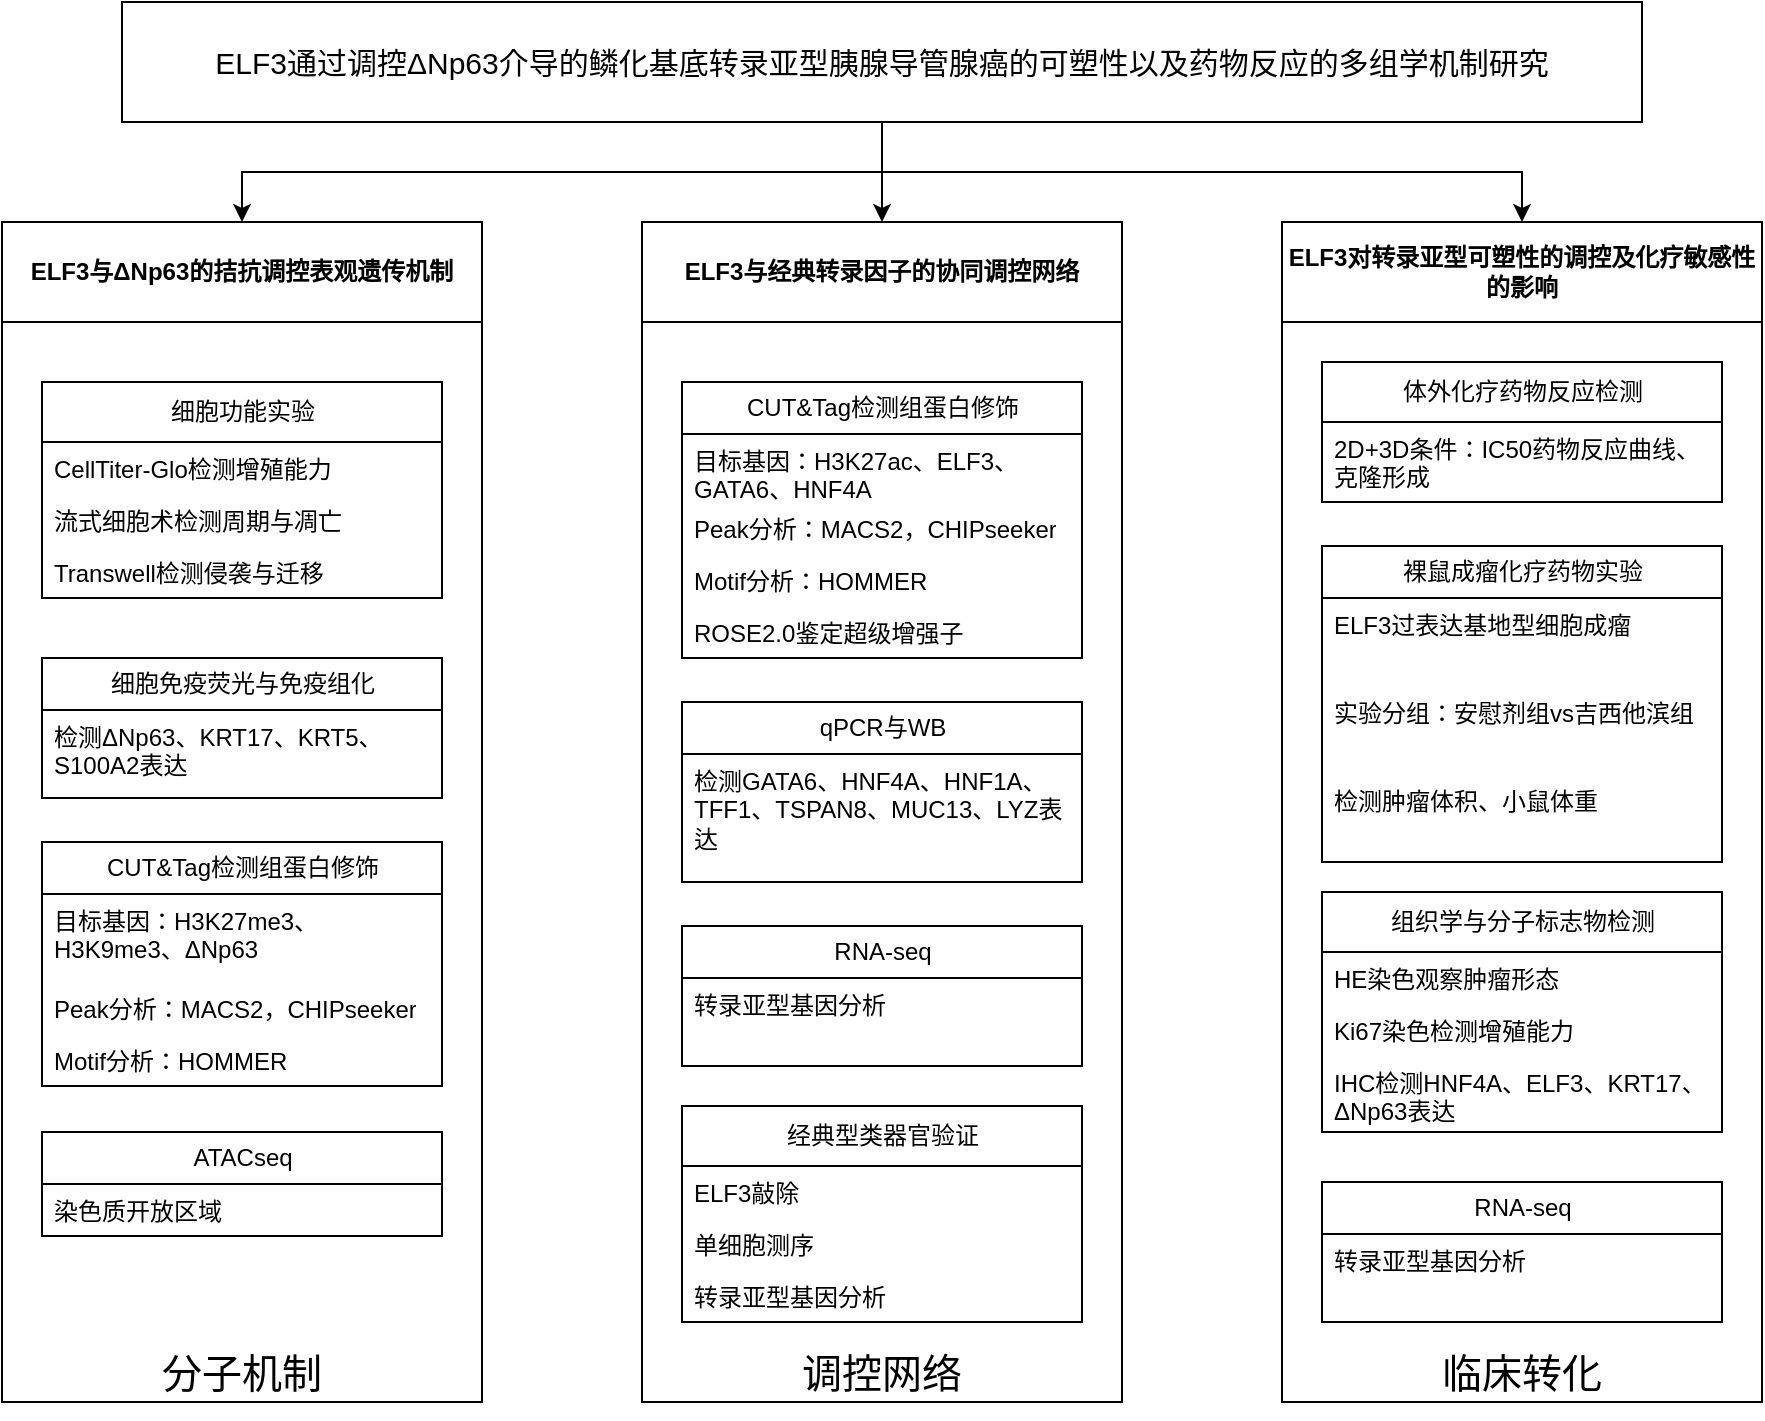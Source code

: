 <mxfile version="26.1.0">
  <diagram id="C5RBs43oDa-KdzZeNtuy" name="Page-1">
    <mxGraphModel dx="1194" dy="661" grid="1" gridSize="10" guides="1" tooltips="1" connect="1" arrows="1" fold="1" page="1" pageScale="1" pageWidth="827" pageHeight="1169" math="0" shadow="0">
      <root>
        <mxCell id="WIyWlLk6GJQsqaUBKTNV-0" />
        <mxCell id="WIyWlLk6GJQsqaUBKTNV-1" parent="WIyWlLk6GJQsqaUBKTNV-0" />
        <mxCell id="tnzwanF5Vy6JVnjVZYrW-280" value="调控网络" style="rounded=0;whiteSpace=wrap;html=1;fontSize=20;verticalAlign=bottom;" parent="WIyWlLk6GJQsqaUBKTNV-1" vertex="1">
          <mxGeometry x="360" y="180" width="240" height="540" as="geometry" />
        </mxCell>
        <mxCell id="tnzwanF5Vy6JVnjVZYrW-281" value="临床转化" style="rounded=0;whiteSpace=wrap;html=1;fontSize=20;verticalAlign=bottom;" parent="WIyWlLk6GJQsqaUBKTNV-1" vertex="1">
          <mxGeometry x="680" y="180" width="240" height="540" as="geometry" />
        </mxCell>
        <mxCell id="tnzwanF5Vy6JVnjVZYrW-266" value="分子机制" style="rounded=0;whiteSpace=wrap;html=1;fontSize=20;verticalAlign=bottom;" parent="WIyWlLk6GJQsqaUBKTNV-1" vertex="1">
          <mxGeometry x="40" y="180" width="240" height="540" as="geometry" />
        </mxCell>
        <mxCell id="tnzwanF5Vy6JVnjVZYrW-215" value="细胞功能实验" style="swimlane;fontStyle=0;childLayout=stackLayout;horizontal=1;startSize=30;fillColor=none;horizontalStack=0;resizeParent=1;resizeParentMax=0;resizeLast=0;collapsible=1;marginBottom=0;html=1;textDirection=rtl;fontSize=12;" parent="WIyWlLk6GJQsqaUBKTNV-1" vertex="1">
          <mxGeometry x="60" y="210" width="200" height="108" as="geometry" />
        </mxCell>
        <mxCell id="tnzwanF5Vy6JVnjVZYrW-216" value="CellTiter-Glo检测增殖能力" style="text;strokeColor=none;fillColor=none;align=left;verticalAlign=top;spacingLeft=4;spacingRight=4;overflow=hidden;rotatable=0;points=[[0,0.5],[1,0.5]];portConstraint=eastwest;whiteSpace=wrap;html=1;fontSize=12;" parent="tnzwanF5Vy6JVnjVZYrW-215" vertex="1">
          <mxGeometry y="30" width="200" height="26" as="geometry" />
        </mxCell>
        <mxCell id="tnzwanF5Vy6JVnjVZYrW-217" value="流式细胞术检测周期与凋亡" style="text;strokeColor=none;fillColor=none;align=left;verticalAlign=top;spacingLeft=4;spacingRight=4;overflow=hidden;rotatable=0;points=[[0,0.5],[1,0.5]];portConstraint=eastwest;whiteSpace=wrap;html=1;fontSize=12;" parent="tnzwanF5Vy6JVnjVZYrW-215" vertex="1">
          <mxGeometry y="56" width="200" height="26" as="geometry" />
        </mxCell>
        <mxCell id="tnzwanF5Vy6JVnjVZYrW-218" value="Transwell检测侵袭与迁移" style="text;strokeColor=none;fillColor=none;align=left;verticalAlign=top;spacingLeft=4;spacingRight=4;overflow=hidden;rotatable=0;points=[[0,0.5],[1,0.5]];portConstraint=eastwest;whiteSpace=wrap;html=1;fontSize=12;" parent="tnzwanF5Vy6JVnjVZYrW-215" vertex="1">
          <mxGeometry y="82" width="200" height="26" as="geometry" />
        </mxCell>
        <mxCell id="tnzwanF5Vy6JVnjVZYrW-219" value="细胞免疫荧光与免疫组化" style="swimlane;fontStyle=0;childLayout=stackLayout;horizontal=1;startSize=26;fillColor=none;horizontalStack=0;resizeParent=1;resizeParentMax=0;resizeLast=0;collapsible=1;marginBottom=0;html=1;fontSize=12;" parent="WIyWlLk6GJQsqaUBKTNV-1" vertex="1">
          <mxGeometry x="60" y="348" width="200" height="70" as="geometry" />
        </mxCell>
        <mxCell id="tnzwanF5Vy6JVnjVZYrW-220" value="检测ΔNp63、KRT17、KRT5、S100A2表达" style="text;strokeColor=none;fillColor=none;align=left;verticalAlign=top;spacingLeft=4;spacingRight=4;overflow=hidden;rotatable=0;points=[[0,0.5],[1,0.5]];portConstraint=eastwest;whiteSpace=wrap;html=1;fontSize=12;" parent="tnzwanF5Vy6JVnjVZYrW-219" vertex="1">
          <mxGeometry y="26" width="200" height="44" as="geometry" />
        </mxCell>
        <mxCell id="tnzwanF5Vy6JVnjVZYrW-223" value="CUT&amp;amp;Tag检测组蛋白修饰" style="swimlane;fontStyle=0;childLayout=stackLayout;horizontal=1;startSize=26;fillColor=none;horizontalStack=0;resizeParent=1;resizeParentMax=0;resizeLast=0;collapsible=1;marginBottom=0;html=1;fontSize=12;" parent="WIyWlLk6GJQsqaUBKTNV-1" vertex="1">
          <mxGeometry x="60" y="440" width="200" height="122" as="geometry" />
        </mxCell>
        <mxCell id="tnzwanF5Vy6JVnjVZYrW-224" value="目标基因：H3K27me3、H3K9me3、ΔNp63" style="text;strokeColor=none;fillColor=none;align=left;verticalAlign=top;spacingLeft=4;spacingRight=4;overflow=hidden;rotatable=0;points=[[0,0.5],[1,0.5]];portConstraint=eastwest;whiteSpace=wrap;html=1;fontSize=12;" parent="tnzwanF5Vy6JVnjVZYrW-223" vertex="1">
          <mxGeometry y="26" width="200" height="44" as="geometry" />
        </mxCell>
        <mxCell id="tnzwanF5Vy6JVnjVZYrW-225" value="Peak分析：MACS2，CHIPseeker" style="text;strokeColor=none;fillColor=none;align=left;verticalAlign=top;spacingLeft=4;spacingRight=4;overflow=hidden;rotatable=0;points=[[0,0.5],[1,0.5]];portConstraint=eastwest;whiteSpace=wrap;html=1;fontSize=12;" parent="tnzwanF5Vy6JVnjVZYrW-223" vertex="1">
          <mxGeometry y="70" width="200" height="26" as="geometry" />
        </mxCell>
        <mxCell id="tnzwanF5Vy6JVnjVZYrW-241" value="Motif分析：HOMMER" style="text;strokeColor=none;fillColor=none;align=left;verticalAlign=top;spacingLeft=4;spacingRight=4;overflow=hidden;rotatable=0;points=[[0,0.5],[1,0.5]];portConstraint=eastwest;whiteSpace=wrap;html=1;fontSize=12;" parent="tnzwanF5Vy6JVnjVZYrW-223" vertex="1">
          <mxGeometry y="96" width="200" height="26" as="geometry" />
        </mxCell>
        <mxCell id="tnzwanF5Vy6JVnjVZYrW-228" value="ATACseq" style="swimlane;fontStyle=0;childLayout=stackLayout;horizontal=1;startSize=26;fillColor=none;horizontalStack=0;resizeParent=1;resizeParentMax=0;resizeLast=0;collapsible=1;marginBottom=0;html=1;fontSize=12;" parent="WIyWlLk6GJQsqaUBKTNV-1" vertex="1">
          <mxGeometry x="60" y="585" width="200" height="52" as="geometry" />
        </mxCell>
        <mxCell id="tnzwanF5Vy6JVnjVZYrW-229" value="染色质开放区域" style="text;strokeColor=none;fillColor=none;align=left;verticalAlign=top;spacingLeft=4;spacingRight=4;overflow=hidden;rotatable=0;points=[[0,0.5],[1,0.5]];portConstraint=eastwest;whiteSpace=wrap;html=1;fontSize=12;" parent="tnzwanF5Vy6JVnjVZYrW-228" vertex="1">
          <mxGeometry y="26" width="200" height="26" as="geometry" />
        </mxCell>
        <mxCell id="tnzwanF5Vy6JVnjVZYrW-233" value="&lt;span class=&quot;notion-enable-hover&quot; data-token-index=&quot;0&quot; style=&quot;font-weight:600&quot;&gt;ELF3与ΔNp63的拮抗调控表观遗传机制&lt;/span&gt;" style="rounded=0;whiteSpace=wrap;html=1;fontSize=12;" parent="WIyWlLk6GJQsqaUBKTNV-1" vertex="1">
          <mxGeometry x="40" y="130" width="240" height="50" as="geometry" />
        </mxCell>
        <mxCell id="tnzwanF5Vy6JVnjVZYrW-234" value="&lt;span class=&quot;notion-enable-hover&quot; data-token-index=&quot;0&quot; style=&quot;font-weight:600&quot;&gt;ELF3与经典转录因子的协同调控网络&lt;/span&gt;" style="rounded=0;whiteSpace=wrap;html=1;fontSize=12;" parent="WIyWlLk6GJQsqaUBKTNV-1" vertex="1">
          <mxGeometry x="360" y="130" width="240" height="50" as="geometry" />
        </mxCell>
        <mxCell id="tnzwanF5Vy6JVnjVZYrW-235" value="&lt;span class=&quot;notion-enable-hover&quot; data-token-index=&quot;0&quot; style=&quot;font-weight:600&quot;&gt;ELF3对转录亚型可塑性的调控及化疗敏感性的影响&lt;/span&gt;" style="rounded=0;whiteSpace=wrap;html=1;fontSize=12;" parent="WIyWlLk6GJQsqaUBKTNV-1" vertex="1">
          <mxGeometry x="680" y="130" width="240" height="50" as="geometry" />
        </mxCell>
        <mxCell id="tnzwanF5Vy6JVnjVZYrW-282" style="edgeStyle=orthogonalEdgeStyle;rounded=0;orthogonalLoop=1;jettySize=auto;html=1;exitX=0.5;exitY=1;exitDx=0;exitDy=0;entryX=0.5;entryY=0;entryDx=0;entryDy=0;" parent="WIyWlLk6GJQsqaUBKTNV-1" source="tnzwanF5Vy6JVnjVZYrW-236" target="tnzwanF5Vy6JVnjVZYrW-233" edge="1">
          <mxGeometry relative="1" as="geometry" />
        </mxCell>
        <mxCell id="tnzwanF5Vy6JVnjVZYrW-283" style="edgeStyle=orthogonalEdgeStyle;rounded=0;orthogonalLoop=1;jettySize=auto;html=1;exitX=0.5;exitY=1;exitDx=0;exitDy=0;" parent="WIyWlLk6GJQsqaUBKTNV-1" source="tnzwanF5Vy6JVnjVZYrW-236" target="tnzwanF5Vy6JVnjVZYrW-235" edge="1">
          <mxGeometry relative="1" as="geometry" />
        </mxCell>
        <mxCell id="tnzwanF5Vy6JVnjVZYrW-284" style="edgeStyle=orthogonalEdgeStyle;rounded=0;orthogonalLoop=1;jettySize=auto;html=1;exitX=0.5;exitY=1;exitDx=0;exitDy=0;entryX=0.5;entryY=0;entryDx=0;entryDy=0;" parent="WIyWlLk6GJQsqaUBKTNV-1" source="tnzwanF5Vy6JVnjVZYrW-236" target="tnzwanF5Vy6JVnjVZYrW-234" edge="1">
          <mxGeometry relative="1" as="geometry">
            <Array as="points">
              <mxPoint x="480" y="80" />
            </Array>
          </mxGeometry>
        </mxCell>
        <mxCell id="tnzwanF5Vy6JVnjVZYrW-236" value="ELF3通过调控ΔNp63介导的鳞化基底转录亚型胰腺导管腺癌的可塑性以及药物反应的多组学机制研究" style="rounded=0;whiteSpace=wrap;html=1;fontSize=15;" parent="WIyWlLk6GJQsqaUBKTNV-1" vertex="1">
          <mxGeometry x="100" y="20" width="760" height="60" as="geometry" />
        </mxCell>
        <mxCell id="tnzwanF5Vy6JVnjVZYrW-237" value="CUT&amp;amp;Tag检测组蛋白修饰" style="swimlane;fontStyle=0;childLayout=stackLayout;horizontal=1;startSize=26;fillColor=none;horizontalStack=0;resizeParent=1;resizeParentMax=0;resizeLast=0;collapsible=1;marginBottom=0;html=1;fontSize=12;" parent="WIyWlLk6GJQsqaUBKTNV-1" vertex="1">
          <mxGeometry x="380" y="210" width="200" height="138" as="geometry" />
        </mxCell>
        <mxCell id="tnzwanF5Vy6JVnjVZYrW-238" value="目标基因：H3K27ac、ELF3、GATA6、HNF4A" style="text;strokeColor=none;fillColor=none;align=left;verticalAlign=top;spacingLeft=4;spacingRight=4;overflow=hidden;rotatable=0;points=[[0,0.5],[1,0.5]];portConstraint=eastwest;whiteSpace=wrap;html=1;fontSize=12;" parent="tnzwanF5Vy6JVnjVZYrW-237" vertex="1">
          <mxGeometry y="26" width="200" height="34" as="geometry" />
        </mxCell>
        <mxCell id="tnzwanF5Vy6JVnjVZYrW-239" value="Peak分析：MACS2，CHIPseeker" style="text;strokeColor=none;fillColor=none;align=left;verticalAlign=top;spacingLeft=4;spacingRight=4;overflow=hidden;rotatable=0;points=[[0,0.5],[1,0.5]];portConstraint=eastwest;whiteSpace=wrap;html=1;fontSize=12;" parent="tnzwanF5Vy6JVnjVZYrW-237" vertex="1">
          <mxGeometry y="60" width="200" height="26" as="geometry" />
        </mxCell>
        <mxCell id="tnzwanF5Vy6JVnjVZYrW-243" value="Motif分析：HOMMER" style="text;strokeColor=none;fillColor=none;align=left;verticalAlign=top;spacingLeft=4;spacingRight=4;overflow=hidden;rotatable=0;points=[[0,0.5],[1,0.5]];portConstraint=eastwest;whiteSpace=wrap;html=1;fontSize=12;" parent="tnzwanF5Vy6JVnjVZYrW-237" vertex="1">
          <mxGeometry y="86" width="200" height="26" as="geometry" />
        </mxCell>
        <mxCell id="tnzwanF5Vy6JVnjVZYrW-240" value="ROSE2.0鉴定超级增强子" style="text;strokeColor=none;fillColor=none;align=left;verticalAlign=top;spacingLeft=4;spacingRight=4;overflow=hidden;rotatable=0;points=[[0,0.5],[1,0.5]];portConstraint=eastwest;whiteSpace=wrap;html=1;fontSize=12;" parent="tnzwanF5Vy6JVnjVZYrW-237" vertex="1">
          <mxGeometry y="112" width="200" height="26" as="geometry" />
        </mxCell>
        <mxCell id="tnzwanF5Vy6JVnjVZYrW-244" value="qPCR与WB" style="swimlane;fontStyle=0;childLayout=stackLayout;horizontal=1;startSize=26;fillColor=none;horizontalStack=0;resizeParent=1;resizeParentMax=0;resizeLast=0;collapsible=1;marginBottom=0;html=1;fontSize=12;" parent="WIyWlLk6GJQsqaUBKTNV-1" vertex="1">
          <mxGeometry x="380" y="370" width="200" height="90" as="geometry" />
        </mxCell>
        <mxCell id="tnzwanF5Vy6JVnjVZYrW-245" value="检测GATA6、HNF4A、HNF1A、TFF1、TSPAN8、MUC13、LYZ表达" style="text;strokeColor=none;fillColor=none;align=left;verticalAlign=top;spacingLeft=4;spacingRight=4;overflow=hidden;rotatable=0;points=[[0,0.5],[1,0.5]];portConstraint=eastwest;whiteSpace=wrap;html=1;fontSize=12;" parent="tnzwanF5Vy6JVnjVZYrW-244" vertex="1">
          <mxGeometry y="26" width="200" height="64" as="geometry" />
        </mxCell>
        <mxCell id="tnzwanF5Vy6JVnjVZYrW-246" value="RNA-seq" style="swimlane;fontStyle=0;childLayout=stackLayout;horizontal=1;startSize=26;fillColor=none;horizontalStack=0;resizeParent=1;resizeParentMax=0;resizeLast=0;collapsible=1;marginBottom=0;html=1;fontSize=12;" parent="WIyWlLk6GJQsqaUBKTNV-1" vertex="1">
          <mxGeometry x="380" y="482" width="200" height="70" as="geometry" />
        </mxCell>
        <mxCell id="tnzwanF5Vy6JVnjVZYrW-247" value="转录亚型基因分析" style="text;strokeColor=none;fillColor=none;align=left;verticalAlign=top;spacingLeft=4;spacingRight=4;overflow=hidden;rotatable=0;points=[[0,0.5],[1,0.5]];portConstraint=eastwest;whiteSpace=wrap;html=1;fontSize=12;" parent="tnzwanF5Vy6JVnjVZYrW-246" vertex="1">
          <mxGeometry y="26" width="200" height="44" as="geometry" />
        </mxCell>
        <mxCell id="tnzwanF5Vy6JVnjVZYrW-248" value="经典型类器官验证" style="swimlane;fontStyle=0;childLayout=stackLayout;horizontal=1;startSize=30;fillColor=none;horizontalStack=0;resizeParent=1;resizeParentMax=0;resizeLast=0;collapsible=1;marginBottom=0;html=1;textDirection=rtl;fontSize=12;" parent="WIyWlLk6GJQsqaUBKTNV-1" vertex="1">
          <mxGeometry x="380" y="572" width="200" height="108" as="geometry">
            <mxRectangle x="380" y="550" width="140" height="30" as="alternateBounds" />
          </mxGeometry>
        </mxCell>
        <mxCell id="tnzwanF5Vy6JVnjVZYrW-249" value="ELF3敲除" style="text;strokeColor=none;fillColor=none;align=left;verticalAlign=top;spacingLeft=4;spacingRight=4;overflow=hidden;rotatable=0;points=[[0,0.5],[1,0.5]];portConstraint=eastwest;whiteSpace=wrap;html=1;fontSize=12;" parent="tnzwanF5Vy6JVnjVZYrW-248" vertex="1">
          <mxGeometry y="30" width="200" height="26" as="geometry" />
        </mxCell>
        <mxCell id="tnzwanF5Vy6JVnjVZYrW-250" value="单细胞测序" style="text;strokeColor=none;fillColor=none;align=left;verticalAlign=top;spacingLeft=4;spacingRight=4;overflow=hidden;rotatable=0;points=[[0,0.5],[1,0.5]];portConstraint=eastwest;whiteSpace=wrap;html=1;fontSize=12;" parent="tnzwanF5Vy6JVnjVZYrW-248" vertex="1">
          <mxGeometry y="56" width="200" height="26" as="geometry" />
        </mxCell>
        <mxCell id="tnzwanF5Vy6JVnjVZYrW-251" value="转录亚型基因分析" style="text;strokeColor=none;fillColor=none;align=left;verticalAlign=top;spacingLeft=4;spacingRight=4;overflow=hidden;rotatable=0;points=[[0,0.5],[1,0.5]];portConstraint=eastwest;whiteSpace=wrap;html=1;fontSize=12;" parent="tnzwanF5Vy6JVnjVZYrW-248" vertex="1">
          <mxGeometry y="82" width="200" height="26" as="geometry" />
        </mxCell>
        <mxCell id="tnzwanF5Vy6JVnjVZYrW-252" value="体外化疗药物反应检测" style="swimlane;fontStyle=0;childLayout=stackLayout;horizontal=1;startSize=30;fillColor=none;horizontalStack=0;resizeParent=1;resizeParentMax=0;resizeLast=0;collapsible=1;marginBottom=0;html=1;textDirection=rtl;fontSize=12;" parent="WIyWlLk6GJQsqaUBKTNV-1" vertex="1">
          <mxGeometry x="700" y="200" width="200" height="70" as="geometry" />
        </mxCell>
        <mxCell id="tnzwanF5Vy6JVnjVZYrW-253" value="2D+3D条件：IC50药物反应曲线、克隆形成" style="text;strokeColor=none;fillColor=none;align=left;verticalAlign=top;spacingLeft=4;spacingRight=4;overflow=hidden;rotatable=0;points=[[0,0.5],[1,0.5]];portConstraint=eastwest;whiteSpace=wrap;html=1;fontSize=12;" parent="tnzwanF5Vy6JVnjVZYrW-252" vertex="1">
          <mxGeometry y="30" width="200" height="40" as="geometry" />
        </mxCell>
        <mxCell id="tnzwanF5Vy6JVnjVZYrW-256" value="裸鼠成瘤化疗药物实验" style="swimlane;fontStyle=0;childLayout=stackLayout;horizontal=1;startSize=26;fillColor=none;horizontalStack=0;resizeParent=1;resizeParentMax=0;resizeLast=0;collapsible=1;marginBottom=0;html=1;fontSize=12;" parent="WIyWlLk6GJQsqaUBKTNV-1" vertex="1">
          <mxGeometry x="700" y="292" width="200" height="158" as="geometry" />
        </mxCell>
        <mxCell id="tnzwanF5Vy6JVnjVZYrW-257" value="ELF3过表达基地型细胞成瘤" style="text;strokeColor=none;fillColor=none;align=left;verticalAlign=top;spacingLeft=4;spacingRight=4;overflow=hidden;rotatable=0;points=[[0,0.5],[1,0.5]];portConstraint=eastwest;whiteSpace=wrap;html=1;fontSize=12;" parent="tnzwanF5Vy6JVnjVZYrW-256" vertex="1">
          <mxGeometry y="26" width="200" height="44" as="geometry" />
        </mxCell>
        <mxCell id="tnzwanF5Vy6JVnjVZYrW-258" value="实验分组：安慰剂组vs吉西他滨组" style="text;strokeColor=none;fillColor=none;align=left;verticalAlign=top;spacingLeft=4;spacingRight=4;overflow=hidden;rotatable=0;points=[[0,0.5],[1,0.5]];portConstraint=eastwest;whiteSpace=wrap;html=1;fontSize=12;" parent="tnzwanF5Vy6JVnjVZYrW-256" vertex="1">
          <mxGeometry y="70" width="200" height="44" as="geometry" />
        </mxCell>
        <mxCell id="tnzwanF5Vy6JVnjVZYrW-259" value="检测肿瘤体积、小鼠体重" style="text;strokeColor=none;fillColor=none;align=left;verticalAlign=top;spacingLeft=4;spacingRight=4;overflow=hidden;rotatable=0;points=[[0,0.5],[1,0.5]];portConstraint=eastwest;whiteSpace=wrap;html=1;fontSize=12;" parent="tnzwanF5Vy6JVnjVZYrW-256" vertex="1">
          <mxGeometry y="114" width="200" height="44" as="geometry" />
        </mxCell>
        <mxCell id="tnzwanF5Vy6JVnjVZYrW-260" value="组织学与分子标志物检测" style="swimlane;fontStyle=0;childLayout=stackLayout;horizontal=1;startSize=30;fillColor=none;horizontalStack=0;resizeParent=1;resizeParentMax=0;resizeLast=0;collapsible=1;marginBottom=0;html=1;textDirection=rtl;fontSize=12;" parent="WIyWlLk6GJQsqaUBKTNV-1" vertex="1">
          <mxGeometry x="700" y="465" width="200" height="120" as="geometry" />
        </mxCell>
        <mxCell id="tnzwanF5Vy6JVnjVZYrW-261" value="HE染色观察肿瘤形态" style="text;strokeColor=none;fillColor=none;align=left;verticalAlign=top;spacingLeft=4;spacingRight=4;overflow=hidden;rotatable=0;points=[[0,0.5],[1,0.5]];portConstraint=eastwest;whiteSpace=wrap;html=1;fontSize=12;" parent="tnzwanF5Vy6JVnjVZYrW-260" vertex="1">
          <mxGeometry y="30" width="200" height="26" as="geometry" />
        </mxCell>
        <mxCell id="tnzwanF5Vy6JVnjVZYrW-262" value="Ki67染色检测增殖能力" style="text;strokeColor=none;fillColor=none;align=left;verticalAlign=top;spacingLeft=4;spacingRight=4;overflow=hidden;rotatable=0;points=[[0,0.5],[1,0.5]];portConstraint=eastwest;whiteSpace=wrap;html=1;fontSize=12;" parent="tnzwanF5Vy6JVnjVZYrW-260" vertex="1">
          <mxGeometry y="56" width="200" height="26" as="geometry" />
        </mxCell>
        <mxCell id="tnzwanF5Vy6JVnjVZYrW-263" value="IHC检测HNF4A、ELF3、KRT17、ΔNp63表达" style="text;strokeColor=none;fillColor=none;align=left;verticalAlign=top;spacingLeft=4;spacingRight=4;overflow=hidden;rotatable=0;points=[[0,0.5],[1,0.5]];portConstraint=eastwest;whiteSpace=wrap;html=1;fontSize=12;" parent="tnzwanF5Vy6JVnjVZYrW-260" vertex="1">
          <mxGeometry y="82" width="200" height="38" as="geometry" />
        </mxCell>
        <mxCell id="tnzwanF5Vy6JVnjVZYrW-264" value="RNA-seq" style="swimlane;fontStyle=0;childLayout=stackLayout;horizontal=1;startSize=26;fillColor=none;horizontalStack=0;resizeParent=1;resizeParentMax=0;resizeLast=0;collapsible=1;marginBottom=0;html=1;fontSize=12;" parent="WIyWlLk6GJQsqaUBKTNV-1" vertex="1">
          <mxGeometry x="700" y="610" width="200" height="70" as="geometry" />
        </mxCell>
        <mxCell id="tnzwanF5Vy6JVnjVZYrW-265" value="转录亚型基因分析" style="text;strokeColor=none;fillColor=none;align=left;verticalAlign=top;spacingLeft=4;spacingRight=4;overflow=hidden;rotatable=0;points=[[0,0.5],[1,0.5]];portConstraint=eastwest;whiteSpace=wrap;html=1;fontSize=12;" parent="tnzwanF5Vy6JVnjVZYrW-264" vertex="1">
          <mxGeometry y="26" width="200" height="44" as="geometry" />
        </mxCell>
        <mxCell id="tnzwanF5Vy6JVnjVZYrW-279" style="edgeStyle=orthogonalEdgeStyle;rounded=0;orthogonalLoop=1;jettySize=auto;html=1;exitX=0.5;exitY=1;exitDx=0;exitDy=0;" parent="WIyWlLk6GJQsqaUBKTNV-1" source="tnzwanF5Vy6JVnjVZYrW-266" target="tnzwanF5Vy6JVnjVZYrW-266" edge="1">
          <mxGeometry relative="1" as="geometry" />
        </mxCell>
      </root>
    </mxGraphModel>
  </diagram>
</mxfile>
